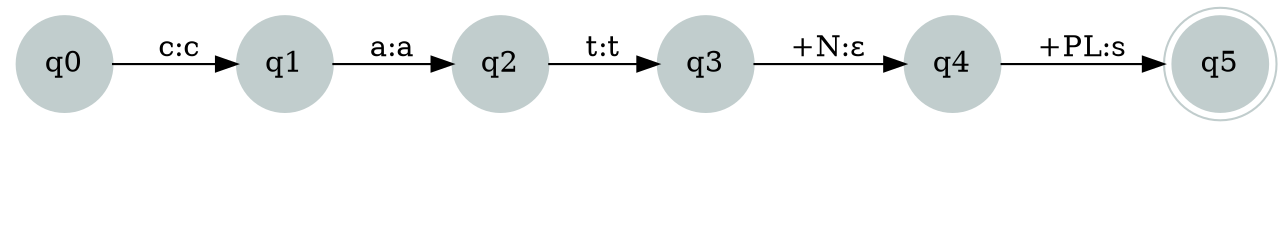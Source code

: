 digraph finite_state_machine {
        rankdir=LR;
        node [shape = plaintext]; "";   /* no circle for empty node */
        node [shape = doublecircle, style=filled, color=azure3]; q5; /* shape for terminal node */
        node [shape = circle, style=filled, color=azure3];

        q0 -> q1 [ label = "c:c"];
        q1 -> q2 [ label = "a:a"];
        q2 -> q3 [ label = "t:t"];
        q3 -> q4 [ label = "+N:&epsilon;"];
        q4 -> q5 [ label = "+PL:s"];
}
